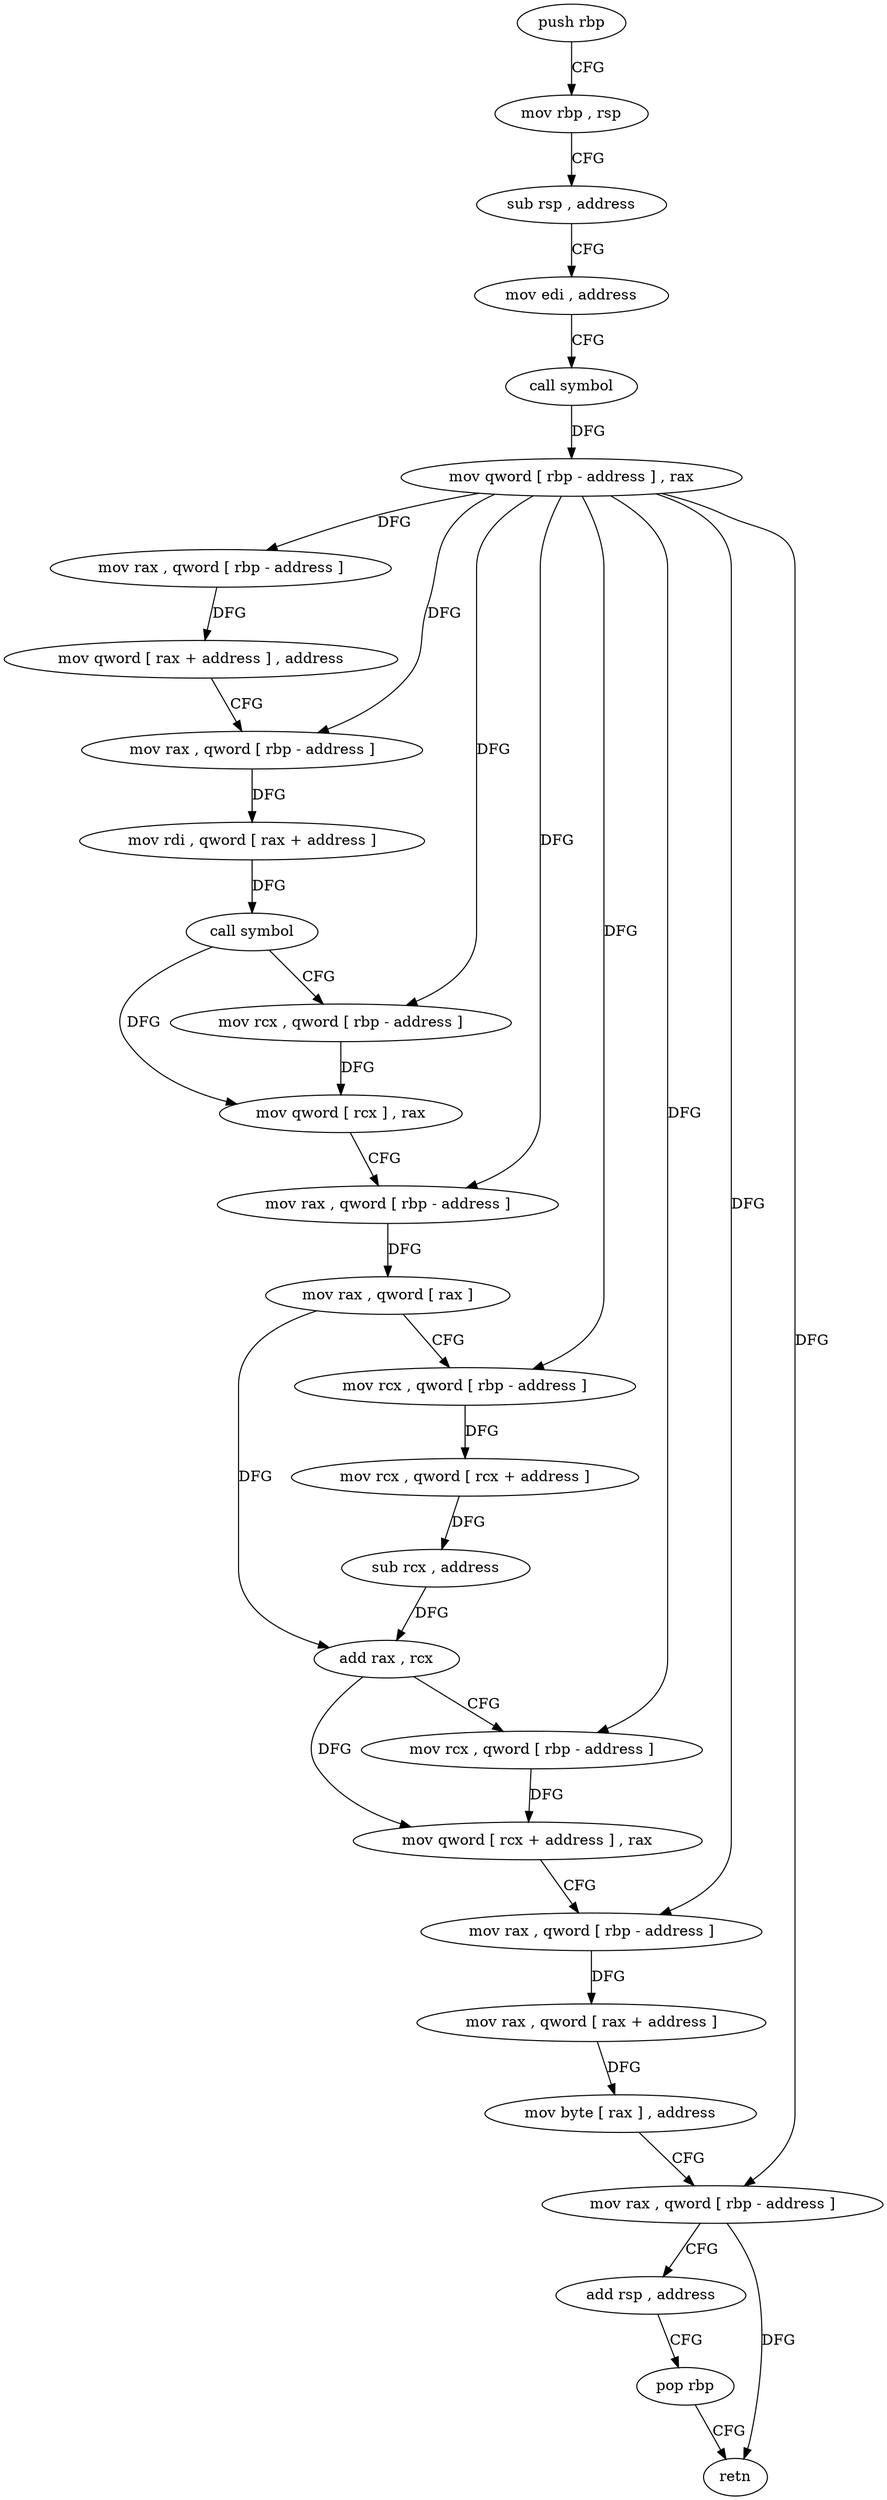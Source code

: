 digraph "func" {
"4202512" [label = "push rbp" ]
"4202513" [label = "mov rbp , rsp" ]
"4202516" [label = "sub rsp , address" ]
"4202520" [label = "mov edi , address" ]
"4202525" [label = "call symbol" ]
"4202530" [label = "mov qword [ rbp - address ] , rax" ]
"4202534" [label = "mov rax , qword [ rbp - address ]" ]
"4202538" [label = "mov qword [ rax + address ] , address" ]
"4202546" [label = "mov rax , qword [ rbp - address ]" ]
"4202550" [label = "mov rdi , qword [ rax + address ]" ]
"4202554" [label = "call symbol" ]
"4202559" [label = "mov rcx , qword [ rbp - address ]" ]
"4202563" [label = "mov qword [ rcx ] , rax" ]
"4202566" [label = "mov rax , qword [ rbp - address ]" ]
"4202570" [label = "mov rax , qword [ rax ]" ]
"4202573" [label = "mov rcx , qword [ rbp - address ]" ]
"4202577" [label = "mov rcx , qword [ rcx + address ]" ]
"4202581" [label = "sub rcx , address" ]
"4202588" [label = "add rax , rcx" ]
"4202591" [label = "mov rcx , qword [ rbp - address ]" ]
"4202595" [label = "mov qword [ rcx + address ] , rax" ]
"4202599" [label = "mov rax , qword [ rbp - address ]" ]
"4202603" [label = "mov rax , qword [ rax + address ]" ]
"4202607" [label = "mov byte [ rax ] , address" ]
"4202610" [label = "mov rax , qword [ rbp - address ]" ]
"4202614" [label = "add rsp , address" ]
"4202618" [label = "pop rbp" ]
"4202619" [label = "retn" ]
"4202512" -> "4202513" [ label = "CFG" ]
"4202513" -> "4202516" [ label = "CFG" ]
"4202516" -> "4202520" [ label = "CFG" ]
"4202520" -> "4202525" [ label = "CFG" ]
"4202525" -> "4202530" [ label = "DFG" ]
"4202530" -> "4202534" [ label = "DFG" ]
"4202530" -> "4202546" [ label = "DFG" ]
"4202530" -> "4202559" [ label = "DFG" ]
"4202530" -> "4202566" [ label = "DFG" ]
"4202530" -> "4202573" [ label = "DFG" ]
"4202530" -> "4202591" [ label = "DFG" ]
"4202530" -> "4202599" [ label = "DFG" ]
"4202530" -> "4202610" [ label = "DFG" ]
"4202534" -> "4202538" [ label = "DFG" ]
"4202538" -> "4202546" [ label = "CFG" ]
"4202546" -> "4202550" [ label = "DFG" ]
"4202550" -> "4202554" [ label = "DFG" ]
"4202554" -> "4202559" [ label = "CFG" ]
"4202554" -> "4202563" [ label = "DFG" ]
"4202559" -> "4202563" [ label = "DFG" ]
"4202563" -> "4202566" [ label = "CFG" ]
"4202566" -> "4202570" [ label = "DFG" ]
"4202570" -> "4202573" [ label = "CFG" ]
"4202570" -> "4202588" [ label = "DFG" ]
"4202573" -> "4202577" [ label = "DFG" ]
"4202577" -> "4202581" [ label = "DFG" ]
"4202581" -> "4202588" [ label = "DFG" ]
"4202588" -> "4202591" [ label = "CFG" ]
"4202588" -> "4202595" [ label = "DFG" ]
"4202591" -> "4202595" [ label = "DFG" ]
"4202595" -> "4202599" [ label = "CFG" ]
"4202599" -> "4202603" [ label = "DFG" ]
"4202603" -> "4202607" [ label = "DFG" ]
"4202607" -> "4202610" [ label = "CFG" ]
"4202610" -> "4202614" [ label = "CFG" ]
"4202610" -> "4202619" [ label = "DFG" ]
"4202614" -> "4202618" [ label = "CFG" ]
"4202618" -> "4202619" [ label = "CFG" ]
}
